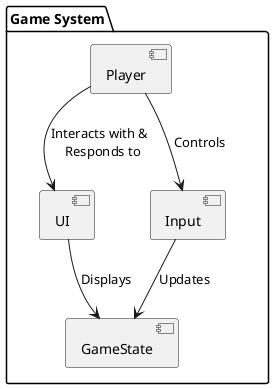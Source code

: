 @startuml

package "Game System" {
    [Player] 
    [UI]
    [GameState]
    [Input]

    [Player] --> [UI] : Interacts with & \n Responds to
    [Input] --> [GameState] : Updates
    [UI] --> GameState : Displays
    [Player] --> [Input] : Controls
}

@enduml
